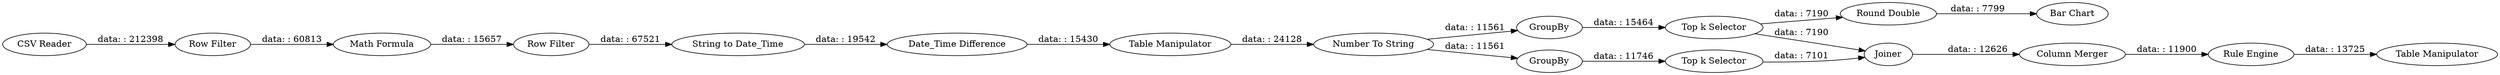 digraph {
	"-5219918700327915823_18" [label=Joiner]
	"-5219918700327915823_17" [label="Top k Selector"]
	"-5219918700327915823_20" [label="Rule Engine"]
	"-5219918700327915823_7" [label="Math Formula"]
	"-5219918700327915823_21" [label="Table Manipulator"]
	"-5219918700327915823_2" [label=GroupBy]
	"-5219918700327915823_8" [label="Row Filter"]
	"-5219918700327915823_4" [label="Row Filter"]
	"-5219918700327915823_13" [label="Bar Chart"]
	"-5219918700327915823_14" [label="Number To String"]
	"-5219918700327915823_1" [label="CSV Reader"]
	"-5219918700327915823_10" [label="Top k Selector"]
	"-5219918700327915823_5" [label="String to Date_Time"]
	"-5219918700327915823_6" [label="Date_Time Difference"]
	"-5219918700327915823_15" [label="Round Double"]
	"-5219918700327915823_9" [label="Table Manipulator"]
	"-5219918700327915823_16" [label=GroupBy]
	"-5219918700327915823_19" [label="Column Merger"]
	"-5219918700327915823_14" -> "-5219918700327915823_2" [label="data: : 11561"]
	"-5219918700327915823_2" -> "-5219918700327915823_10" [label="data: : 15464"]
	"-5219918700327915823_15" -> "-5219918700327915823_13" [label="data: : 7799"]
	"-5219918700327915823_14" -> "-5219918700327915823_16" [label="data: : 11561"]
	"-5219918700327915823_16" -> "-5219918700327915823_17" [label="data: : 11746"]
	"-5219918700327915823_18" -> "-5219918700327915823_19" [label="data: : 12626"]
	"-5219918700327915823_4" -> "-5219918700327915823_7" [label="data: : 60813"]
	"-5219918700327915823_10" -> "-5219918700327915823_15" [label="data: : 7190"]
	"-5219918700327915823_17" -> "-5219918700327915823_18" [label="data: : 7101"]
	"-5219918700327915823_10" -> "-5219918700327915823_18" [label="data: : 7190"]
	"-5219918700327915823_5" -> "-5219918700327915823_6" [label="data: : 19542"]
	"-5219918700327915823_20" -> "-5219918700327915823_21" [label="data: : 13725"]
	"-5219918700327915823_9" -> "-5219918700327915823_14" [label="data: : 24128"]
	"-5219918700327915823_1" -> "-5219918700327915823_4" [label="data: : 212398"]
	"-5219918700327915823_8" -> "-5219918700327915823_5" [label="data: : 67521"]
	"-5219918700327915823_6" -> "-5219918700327915823_9" [label="data: : 15430"]
	"-5219918700327915823_19" -> "-5219918700327915823_20" [label="data: : 11900"]
	"-5219918700327915823_7" -> "-5219918700327915823_8" [label="data: : 15657"]
	rankdir=LR
}
